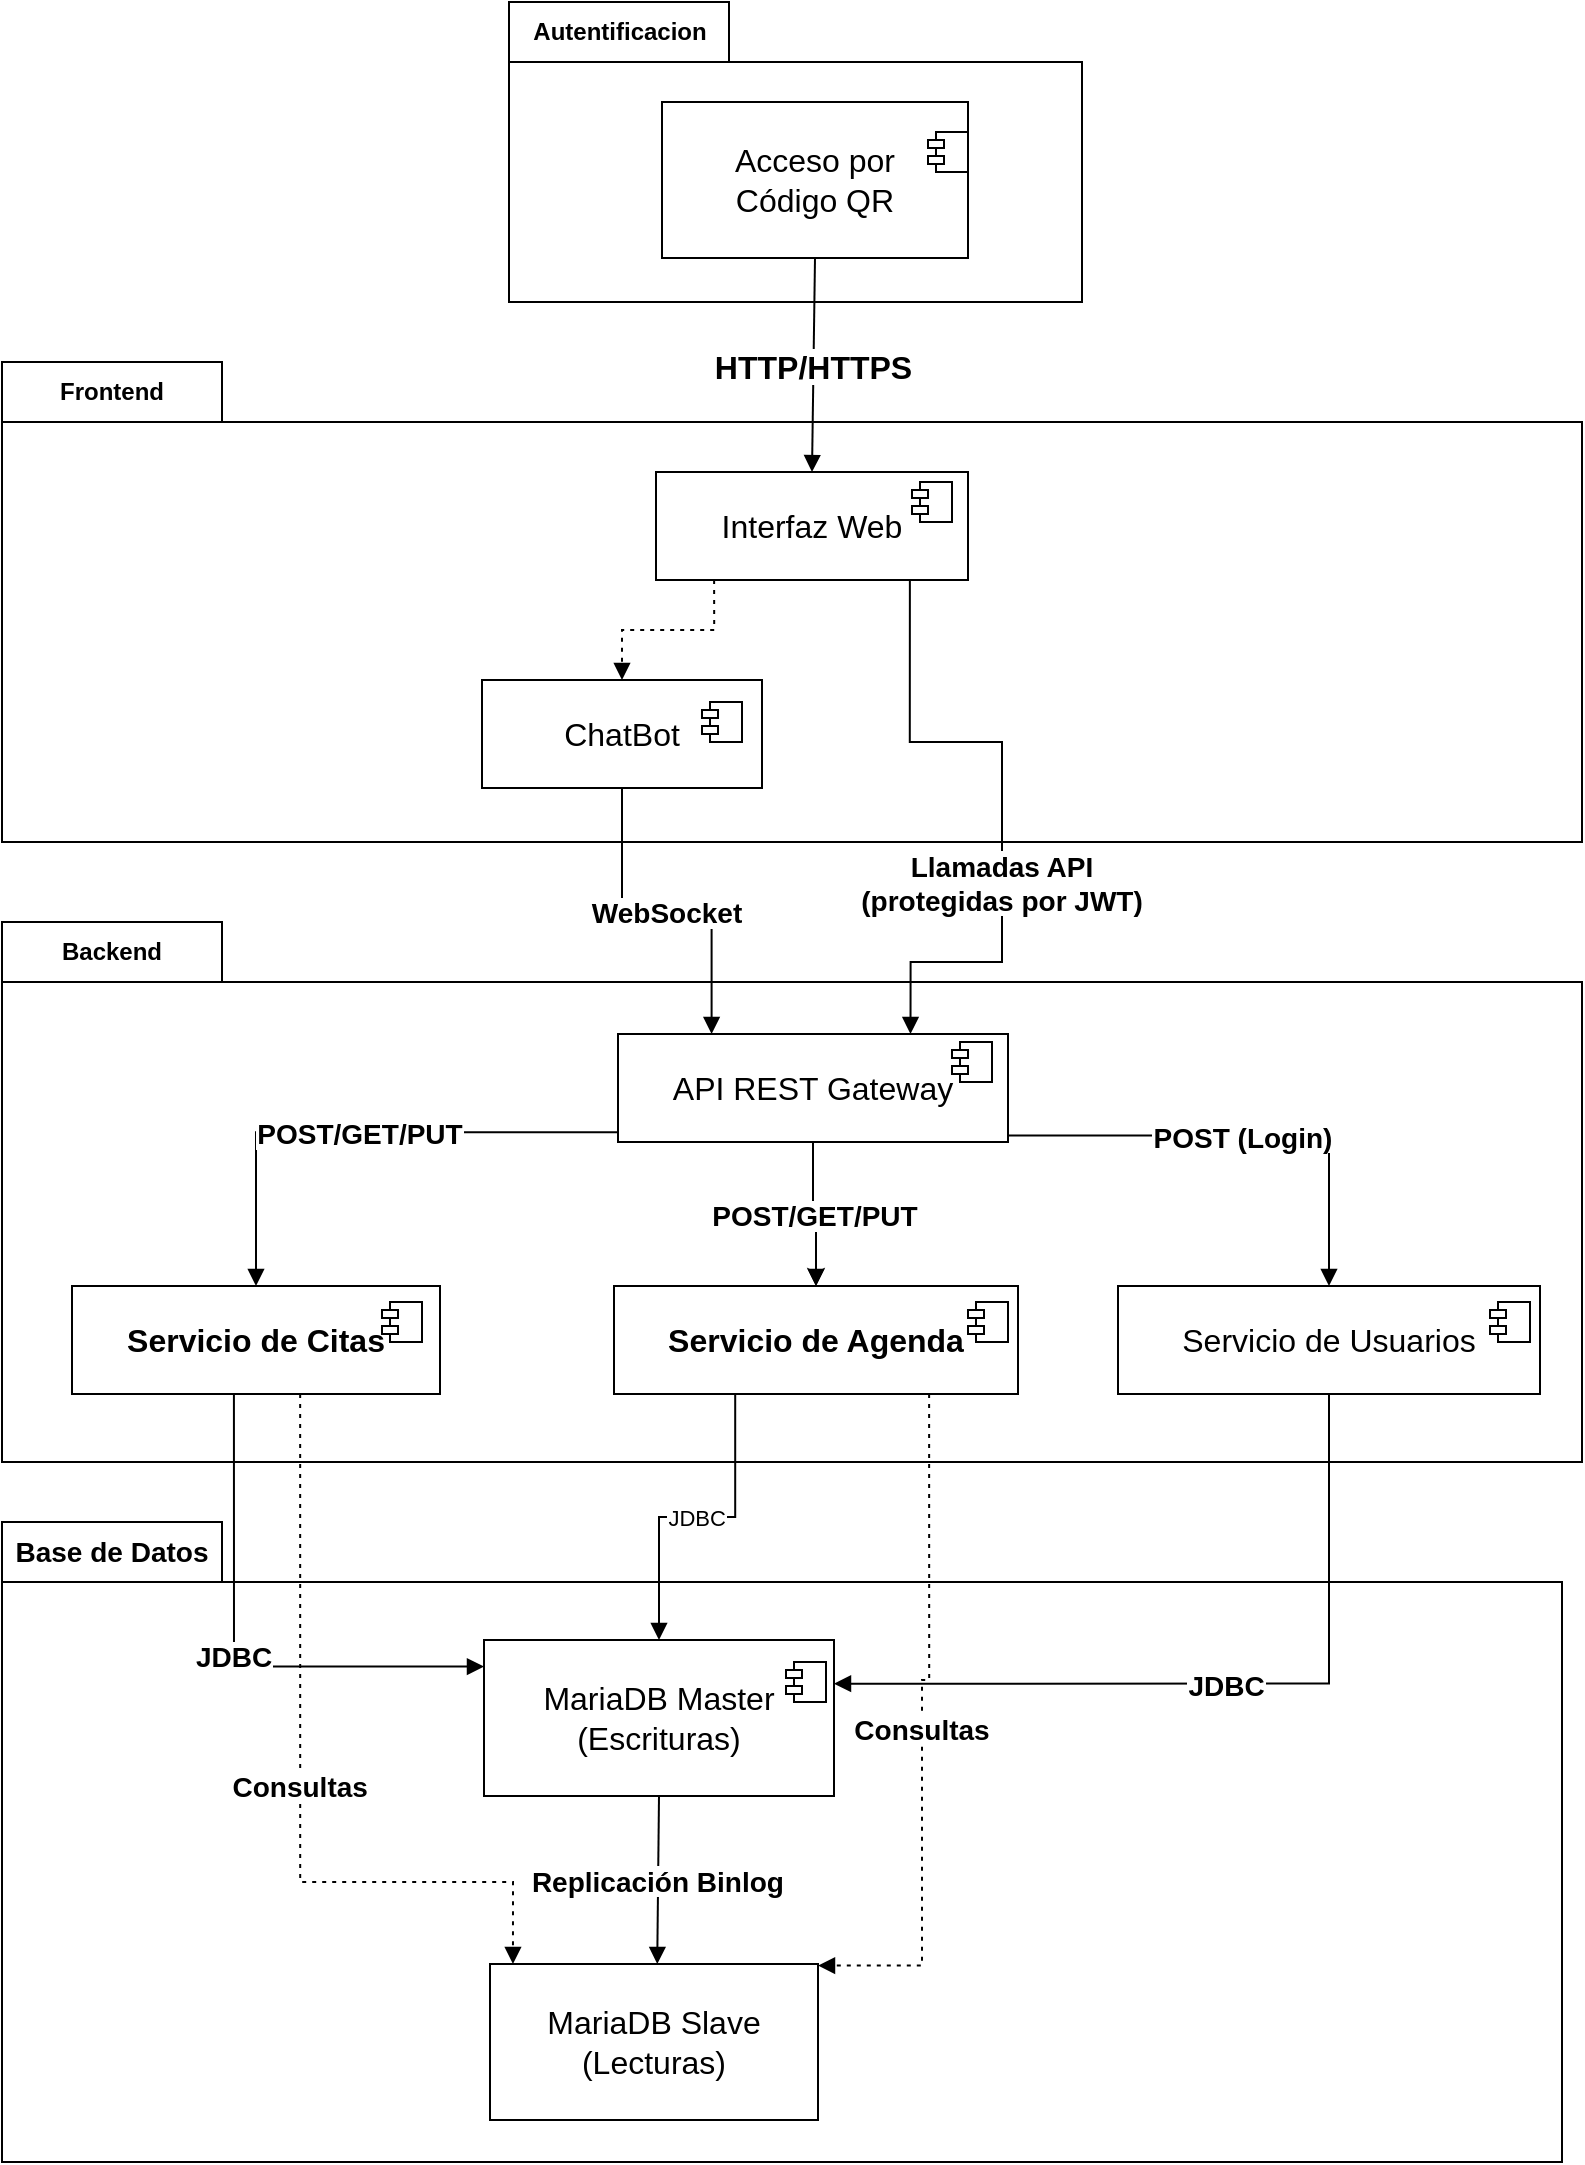 <mxfile version="28.0.7">
  <diagram name="Page-1" id="gfU6Psf4KhTMNy2VeK_d">
    <mxGraphModel dx="953" dy="1650" grid="1" gridSize="10" guides="1" tooltips="1" connect="1" arrows="1" fold="1" page="1" pageScale="1" pageWidth="850" pageHeight="1100" math="0" shadow="0">
      <root>
        <mxCell id="0" />
        <mxCell id="1" parent="0" />
        <mxCell id="D0S42bkxyc6C5o60O4pQ-49" value="Autentificacion" style="shape=folder;fontStyle=1;tabWidth=110;tabHeight=30;tabPosition=left;html=1;boundedLbl=1;labelInHeader=1;container=1;collapsible=0;whiteSpace=wrap;" vertex="1" parent="1">
          <mxGeometry x="273.5" y="-40" width="286.5" height="150" as="geometry" />
        </mxCell>
        <mxCell id="D0S42bkxyc6C5o60O4pQ-50" value="" style="html=1;strokeColor=none;resizeWidth=1;resizeHeight=1;fillColor=none;part=1;connectable=0;allowArrows=0;deletable=0;whiteSpace=wrap;" vertex="1" parent="D0S42bkxyc6C5o60O4pQ-49">
          <mxGeometry width="286.5" height="105" relative="1" as="geometry">
            <mxPoint y="30" as="offset" />
          </mxGeometry>
        </mxCell>
        <mxCell id="D0S42bkxyc6C5o60O4pQ-13" value="&lt;font style=&quot;font-size: 16px;&quot;&gt;Acceso por&lt;br&gt;Código QR&lt;/font&gt;" style="html=1;dropTarget=0;whiteSpace=wrap;" vertex="1" parent="D0S42bkxyc6C5o60O4pQ-49">
          <mxGeometry x="76.5" y="50" width="153" height="78" as="geometry" />
        </mxCell>
        <mxCell id="D0S42bkxyc6C5o60O4pQ-1" value="&lt;span style=&quot;font-size: 14px;&quot;&gt;Base de Datos&lt;/span&gt;" style="shape=folder;fontStyle=1;tabWidth=110;tabHeight=30;tabPosition=left;html=1;boundedLbl=1;labelInHeader=1;container=1;collapsible=0;whiteSpace=wrap;" vertex="1" parent="1">
          <mxGeometry x="20" y="720" width="780" height="320" as="geometry" />
        </mxCell>
        <mxCell id="D0S42bkxyc6C5o60O4pQ-2" value="Backend" style="shape=folder;fontStyle=1;tabWidth=110;tabHeight=30;tabPosition=left;html=1;boundedLbl=1;labelInHeader=1;container=1;collapsible=0;whiteSpace=wrap;" vertex="1" parent="1">
          <mxGeometry x="20" y="420" width="790" height="270" as="geometry" />
        </mxCell>
        <mxCell id="D0S42bkxyc6C5o60O4pQ-3" value="Frontend" style="shape=folder;fontStyle=1;tabWidth=110;tabHeight=30;tabPosition=left;html=1;boundedLbl=1;labelInHeader=1;container=1;collapsible=0;whiteSpace=wrap;" vertex="1" parent="1">
          <mxGeometry x="20" y="140" width="790" height="240" as="geometry" />
        </mxCell>
        <mxCell id="D0S42bkxyc6C5o60O4pQ-4" value="&lt;font style=&quot;font-size: 16px;&quot;&gt;Interfaz Web&lt;/font&gt;" style="html=1;dropTarget=0;whiteSpace=wrap;" vertex="1" parent="1">
          <mxGeometry x="347" y="195" width="156" height="54" as="geometry" />
        </mxCell>
        <mxCell id="D0S42bkxyc6C5o60O4pQ-5" value="&lt;font style=&quot;font-size: 16px;&quot;&gt;ChatBot&lt;/font&gt;" style="html=1;dropTarget=0;whiteSpace=wrap;" vertex="1" parent="1">
          <mxGeometry x="260" y="299" width="140" height="54" as="geometry" />
        </mxCell>
        <mxCell id="D0S42bkxyc6C5o60O4pQ-27" value="" style="edgeStyle=orthogonalEdgeStyle;rounded=0;orthogonalLoop=1;jettySize=auto;html=1;" edge="1" parent="1" source="D0S42bkxyc6C5o60O4pQ-6" target="D0S42bkxyc6C5o60O4pQ-8">
          <mxGeometry relative="1" as="geometry" />
        </mxCell>
        <mxCell id="D0S42bkxyc6C5o60O4pQ-6" value="API REST Gateway" style="whiteSpace=wrap;strokeWidth=1;fontSize=16;" vertex="1" parent="1">
          <mxGeometry x="328" y="476" width="195" height="54" as="geometry" />
        </mxCell>
        <mxCell id="D0S42bkxyc6C5o60O4pQ-7" value="Servicio de Citas" style="whiteSpace=wrap;strokeWidth=1;fontSize=16;fontStyle=1" vertex="1" parent="1">
          <mxGeometry x="55" y="602" width="184" height="54" as="geometry" />
        </mxCell>
        <mxCell id="D0S42bkxyc6C5o60O4pQ-8" value="Servicio de Agenda" style="whiteSpace=wrap;strokeWidth=1;fontSize=16;fontStyle=1" vertex="1" parent="1">
          <mxGeometry x="326" y="602" width="202" height="54" as="geometry" />
        </mxCell>
        <mxCell id="D0S42bkxyc6C5o60O4pQ-9" value="Servicio de Usuarios" style="whiteSpace=wrap;strokeWidth=1;fontSize=16;" vertex="1" parent="1">
          <mxGeometry x="578" y="602" width="211" height="54" as="geometry" />
        </mxCell>
        <mxCell id="D0S42bkxyc6C5o60O4pQ-10" value="MariaDB Master&#xa;(Escrituras)" style="whiteSpace=wrap;strokeWidth=1;fontSize=16;fontStyle=0" vertex="1" parent="1">
          <mxGeometry x="261" y="779" width="175" height="78" as="geometry" />
        </mxCell>
        <mxCell id="D0S42bkxyc6C5o60O4pQ-11" value="MariaDB Slave&#xa;(Lecturas)" style="whiteSpace=wrap;strokeWidth=1;fontSize=16;" vertex="1" parent="1">
          <mxGeometry x="264" y="941" width="164" height="78" as="geometry" />
        </mxCell>
        <mxCell id="D0S42bkxyc6C5o60O4pQ-14" value="" style="dashed=1;dashPattern=2 3;startArrow=none;endArrow=block;exitX=0.18;exitY=1.01;entryX=0.5;entryY=0.01;rounded=0;edgeStyle=orthogonalEdgeStyle;" edge="1" parent="1" source="D0S42bkxyc6C5o60O4pQ-4" target="D0S42bkxyc6C5o60O4pQ-5">
          <mxGeometry relative="1" as="geometry" />
        </mxCell>
        <mxCell id="D0S42bkxyc6C5o60O4pQ-15" value="POST/GET/PUT" style="startArrow=none;endArrow=block;exitX=0;exitY=0.91;entryX=0.5;entryY=0;rounded=0;edgeStyle=orthogonalEdgeStyle;fontSize=14;fontStyle=1" edge="1" parent="1" source="D0S42bkxyc6C5o60O4pQ-6" target="D0S42bkxyc6C5o60O4pQ-7">
          <mxGeometry relative="1" as="geometry" />
        </mxCell>
        <mxCell id="D0S42bkxyc6C5o60O4pQ-16" value="POST/GET/PUT" style="startArrow=none;endArrow=block;exitX=0.5;exitY=1;entryX=0.5;entryY=0;rounded=0;edgeStyle=orthogonalEdgeStyle;fontSize=14;fontStyle=1" edge="1" parent="1" source="D0S42bkxyc6C5o60O4pQ-6" target="D0S42bkxyc6C5o60O4pQ-8">
          <mxGeometry relative="1" as="geometry" />
        </mxCell>
        <mxCell id="D0S42bkxyc6C5o60O4pQ-17" value="POST (Login)" style="startArrow=none;endArrow=block;exitX=1;exitY=0.94;entryX=0.5;entryY=0;rounded=0;edgeStyle=orthogonalEdgeStyle;fontSize=14;fontStyle=1" edge="1" parent="1" source="D0S42bkxyc6C5o60O4pQ-6" target="D0S42bkxyc6C5o60O4pQ-9">
          <mxGeometry x="-0.003" relative="1" as="geometry">
            <mxPoint as="offset" />
          </mxGeometry>
        </mxCell>
        <mxCell id="D0S42bkxyc6C5o60O4pQ-18" value="Replicación Binlog" style="curved=1;startArrow=none;endArrow=block;exitX=0.5;exitY=0.99;entryX=0.51;entryY=0;rounded=0;fontSize=14;fontStyle=1" edge="1" parent="1" source="D0S42bkxyc6C5o60O4pQ-10" target="D0S42bkxyc6C5o60O4pQ-11">
          <mxGeometry relative="1" as="geometry">
            <Array as="points">
              <mxPoint x="348" y="893" />
            </Array>
          </mxGeometry>
        </mxCell>
        <mxCell id="D0S42bkxyc6C5o60O4pQ-19" value="HTTP/HTTPS" style="curved=1;startArrow=none;endArrow=block;exitX=0.5;exitY=1;entryX=0.5;entryY=0.01;rounded=0;fontSize=16;fontStyle=1" edge="1" parent="1" source="D0S42bkxyc6C5o60O4pQ-13" target="D0S42bkxyc6C5o60O4pQ-4">
          <mxGeometry relative="1" as="geometry">
            <Array as="points" />
          </mxGeometry>
        </mxCell>
        <mxCell id="D0S42bkxyc6C5o60O4pQ-20" value="Llamadas API&#xa;(protegidas por JWT)" style="startArrow=none;endArrow=block;exitX=0.82;exitY=1.01;entryX=0.75;entryY=0;rounded=0;edgeStyle=orthogonalEdgeStyle;fontSize=14;fontStyle=1" edge="1" parent="1" source="D0S42bkxyc6C5o60O4pQ-4" target="D0S42bkxyc6C5o60O4pQ-6">
          <mxGeometry x="0.236" relative="1" as="geometry">
            <Array as="points">
              <mxPoint x="474" y="330" />
              <mxPoint x="520" y="330" />
              <mxPoint x="520" y="440" />
              <mxPoint x="474" y="440" />
            </Array>
            <mxPoint as="offset" />
          </mxGeometry>
        </mxCell>
        <mxCell id="D0S42bkxyc6C5o60O4pQ-21" value="WebSocket" style="startArrow=none;endArrow=block;exitX=0.5;exitY=1.01;entryX=0.24;entryY=0;rounded=0;edgeStyle=orthogonalEdgeStyle;fontStyle=1;fontSize=14;" edge="1" parent="1" source="D0S42bkxyc6C5o60O4pQ-5" target="D0S42bkxyc6C5o60O4pQ-6">
          <mxGeometry relative="1" as="geometry" />
        </mxCell>
        <mxCell id="D0S42bkxyc6C5o60O4pQ-22" value="JDBC" style="startArrow=none;endArrow=block;exitX=0.44;exitY=1;entryX=0;entryY=0.17;rounded=0;edgeStyle=orthogonalEdgeStyle;fontSize=14;fontStyle=1" edge="1" parent="1" source="D0S42bkxyc6C5o60O4pQ-7" target="D0S42bkxyc6C5o60O4pQ-10">
          <mxGeometry relative="1" as="geometry" />
        </mxCell>
        <mxCell id="D0S42bkxyc6C5o60O4pQ-23" value="JDBC" style="startArrow=none;endArrow=block;exitX=0.3;exitY=1;entryX=0.5;entryY=-0.01;rounded=0;edgeStyle=orthogonalEdgeStyle;" edge="1" parent="1" source="D0S42bkxyc6C5o60O4pQ-8" target="D0S42bkxyc6C5o60O4pQ-10">
          <mxGeometry relative="1" as="geometry" />
        </mxCell>
        <mxCell id="D0S42bkxyc6C5o60O4pQ-24" value="JDBC" style="startArrow=none;endArrow=block;exitX=0.5;exitY=1;entryX=1;entryY=0.28;rounded=0;edgeStyle=orthogonalEdgeStyle;fontSize=14;fontStyle=1" edge="1" parent="1" source="D0S42bkxyc6C5o60O4pQ-9" target="D0S42bkxyc6C5o60O4pQ-10">
          <mxGeometry relative="1" as="geometry" />
        </mxCell>
        <mxCell id="D0S42bkxyc6C5o60O4pQ-25" value="Consultas" style="dashed=1;dashPattern=2 3;startArrow=none;endArrow=block;exitX=0.78;exitY=1;entryX=1;entryY=0.01;rounded=0;edgeStyle=orthogonalEdgeStyle;fontSize=14;fontStyle=1" edge="1" parent="1" source="D0S42bkxyc6C5o60O4pQ-8" target="D0S42bkxyc6C5o60O4pQ-11">
          <mxGeometry relative="1" as="geometry">
            <Array as="points">
              <mxPoint x="484" y="799" />
              <mxPoint x="480" y="799" />
              <mxPoint x="480" y="942" />
            </Array>
          </mxGeometry>
        </mxCell>
        <mxCell id="D0S42bkxyc6C5o60O4pQ-26" value="Consultas" style="dashed=1;dashPattern=2 3;startArrow=none;endArrow=block;exitX=0.62;exitY=1;entryX=0.07;entryY=0;rounded=0;edgeStyle=orthogonalEdgeStyle;fontSize=14;fontStyle=1" edge="1" parent="1" source="D0S42bkxyc6C5o60O4pQ-7" target="D0S42bkxyc6C5o60O4pQ-11">
          <mxGeometry relative="1" as="geometry">
            <Array as="points">
              <mxPoint x="169" y="900" />
              <mxPoint x="276" y="900" />
            </Array>
          </mxGeometry>
        </mxCell>
        <mxCell id="D0S42bkxyc6C5o60O4pQ-38" value="" style="shape=module;jettyWidth=8;jettyHeight=4;" vertex="1" parent="1">
          <mxGeometry x="370" y="310" width="20" height="20" as="geometry" />
        </mxCell>
        <mxCell id="D0S42bkxyc6C5o60O4pQ-39" value="" style="shape=module;jettyWidth=8;jettyHeight=4;" vertex="1" parent="1">
          <mxGeometry x="475" y="200" width="20" height="20" as="geometry" />
        </mxCell>
        <mxCell id="D0S42bkxyc6C5o60O4pQ-41" value="" style="shape=module;jettyWidth=8;jettyHeight=4;" vertex="1" parent="1">
          <mxGeometry x="495" y="480" width="20" height="20" as="geometry" />
        </mxCell>
        <mxCell id="D0S42bkxyc6C5o60O4pQ-43" value="" style="shape=module;jettyWidth=8;jettyHeight=4;" vertex="1" parent="1">
          <mxGeometry x="210" y="610" width="20" height="20" as="geometry" />
        </mxCell>
        <mxCell id="D0S42bkxyc6C5o60O4pQ-44" value="" style="shape=module;jettyWidth=8;jettyHeight=4;" vertex="1" parent="1">
          <mxGeometry x="503" y="610" width="20" height="20" as="geometry" />
        </mxCell>
        <mxCell id="D0S42bkxyc6C5o60O4pQ-45" value="" style="shape=module;jettyWidth=8;jettyHeight=4;" vertex="1" parent="1">
          <mxGeometry x="764" y="610" width="20" height="20" as="geometry" />
        </mxCell>
        <mxCell id="D0S42bkxyc6C5o60O4pQ-46" value="" style="shape=module;jettyWidth=8;jettyHeight=4;" vertex="1" parent="1">
          <mxGeometry x="412" y="790" width="20" height="20" as="geometry" />
        </mxCell>
        <mxCell id="D0S42bkxyc6C5o60O4pQ-51" value="" style="shape=module;jettyWidth=8;jettyHeight=4;" vertex="1" parent="1">
          <mxGeometry x="483" y="25" width="20" height="20" as="geometry" />
        </mxCell>
      </root>
    </mxGraphModel>
  </diagram>
</mxfile>
